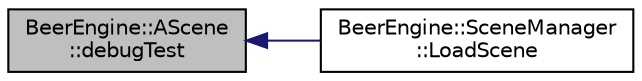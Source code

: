 digraph "BeerEngine::AScene::debugTest"
{
  edge [fontname="Helvetica",fontsize="10",labelfontname="Helvetica",labelfontsize="10"];
  node [fontname="Helvetica",fontsize="10",shape=record];
  rankdir="LR";
  Node5 [label="BeerEngine::AScene\l::debugTest",height=0.2,width=0.4,color="black", fillcolor="grey75", style="filled", fontcolor="black"];
  Node5 -> Node6 [dir="back",color="midnightblue",fontsize="10",style="solid",fontname="Helvetica"];
  Node6 [label="BeerEngine::SceneManager\l::LoadScene",height=0.2,width=0.4,color="black", fillcolor="white", style="filled",URL="$class_beer_engine_1_1_scene_manager.html#a9414ed3c9d4a170e198afe83d15db360",tooltip="changer de scene Methode qui permet de changer de scene par le biais du template "];
}
